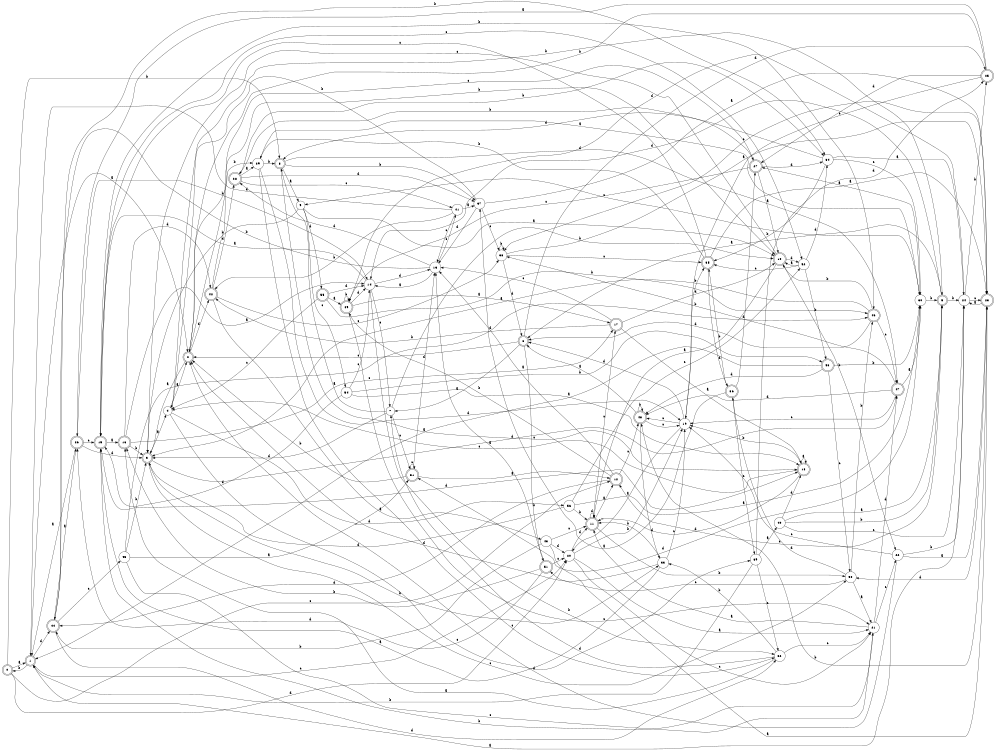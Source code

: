 digraph n46_9 {
__start0 [label="" shape="none"];

rankdir=LR;
size="8,5";

s0 [style="rounded,filled", color="black", fillcolor="white" shape="doublecircle", label="0"];
s1 [style="rounded,filled", color="black", fillcolor="white" shape="doublecircle", label="1"];
s2 [style="rounded,filled", color="black", fillcolor="white" shape="doublecircle", label="2"];
s3 [style="rounded,filled", color="black", fillcolor="white" shape="doublecircle", label="3"];
s4 [style="filled", color="black", fillcolor="white" shape="circle", label="4"];
s5 [style="rounded,filled", color="black", fillcolor="white" shape="doublecircle", label="5"];
s6 [style="rounded,filled", color="black", fillcolor="white" shape="doublecircle", label="6"];
s7 [style="filled", color="black", fillcolor="white" shape="circle", label="7"];
s8 [style="rounded,filled", color="black", fillcolor="white" shape="doublecircle", label="8"];
s9 [style="filled", color="black", fillcolor="white" shape="circle", label="9"];
s10 [style="rounded,filled", color="black", fillcolor="white" shape="doublecircle", label="10"];
s11 [style="rounded,filled", color="black", fillcolor="white" shape="doublecircle", label="11"];
s12 [style="rounded,filled", color="black", fillcolor="white" shape="doublecircle", label="12"];
s13 [style="filled", color="black", fillcolor="white" shape="circle", label="13"];
s14 [style="filled", color="black", fillcolor="white" shape="circle", label="14"];
s15 [style="rounded,filled", color="black", fillcolor="white" shape="doublecircle", label="15"];
s16 [style="rounded,filled", color="black", fillcolor="white" shape="doublecircle", label="16"];
s17 [style="rounded,filled", color="black", fillcolor="white" shape="doublecircle", label="17"];
s18 [style="rounded,filled", color="black", fillcolor="white" shape="doublecircle", label="18"];
s19 [style="filled", color="black", fillcolor="white" shape="circle", label="19"];
s20 [style="filled", color="black", fillcolor="white" shape="circle", label="20"];
s21 [style="filled", color="black", fillcolor="white" shape="circle", label="21"];
s22 [style="filled", color="black", fillcolor="white" shape="circle", label="22"];
s23 [style="rounded,filled", color="black", fillcolor="white" shape="doublecircle", label="23"];
s24 [style="filled", color="black", fillcolor="white" shape="circle", label="24"];
s25 [style="rounded,filled", color="black", fillcolor="white" shape="doublecircle", label="25"];
s26 [style="rounded,filled", color="black", fillcolor="white" shape="doublecircle", label="26"];
s27 [style="rounded,filled", color="black", fillcolor="white" shape="doublecircle", label="27"];
s28 [style="rounded,filled", color="black", fillcolor="white" shape="doublecircle", label="28"];
s29 [style="filled", color="black", fillcolor="white" shape="circle", label="29"];
s30 [style="filled", color="black", fillcolor="white" shape="circle", label="30"];
s31 [style="rounded,filled", color="black", fillcolor="white" shape="doublecircle", label="31"];
s32 [style="filled", color="black", fillcolor="white" shape="circle", label="32"];
s33 [style="filled", color="black", fillcolor="white" shape="circle", label="33"];
s34 [style="filled", color="black", fillcolor="white" shape="circle", label="34"];
s35 [style="rounded,filled", color="black", fillcolor="white" shape="doublecircle", label="35"];
s36 [style="rounded,filled", color="black", fillcolor="white" shape="doublecircle", label="36"];
s37 [style="filled", color="black", fillcolor="white" shape="circle", label="37"];
s38 [style="filled", color="black", fillcolor="white" shape="circle", label="38"];
s39 [style="filled", color="black", fillcolor="white" shape="circle", label="39"];
s40 [style="filled", color="black", fillcolor="white" shape="circle", label="40"];
s41 [style="filled", color="black", fillcolor="white" shape="circle", label="41"];
s42 [style="rounded,filled", color="black", fillcolor="white" shape="doublecircle", label="42"];
s43 [style="filled", color="black", fillcolor="white" shape="circle", label="43"];
s44 [style="rounded,filled", color="black", fillcolor="white" shape="doublecircle", label="44"];
s45 [style="filled", color="black", fillcolor="white" shape="circle", label="45"];
s46 [style="rounded,filled", color="black", fillcolor="white" shape="doublecircle", label="46"];
s47 [style="rounded,filled", color="black", fillcolor="white" shape="doublecircle", label="47"];
s48 [style="rounded,filled", color="black", fillcolor="white" shape="doublecircle", label="48"];
s49 [style="rounded,filled", color="black", fillcolor="white" shape="doublecircle", label="49"];
s50 [style="filled", color="black", fillcolor="white" shape="circle", label="50"];
s51 [style="rounded,filled", color="black", fillcolor="white" shape="doublecircle", label="51"];
s52 [style="filled", color="black", fillcolor="white" shape="circle", label="52"];
s53 [style="rounded,filled", color="black", fillcolor="white" shape="doublecircle", label="53"];
s54 [style="filled", color="black", fillcolor="white" shape="circle", label="54"];
s55 [style="rounded,filled", color="black", fillcolor="white" shape="doublecircle", label="55"];
s56 [style="filled", color="black", fillcolor="white" shape="circle", label="56"];
s0 -> s1 [label="a"];
s0 -> s8 [label="b"];
s0 -> s12 [label="c"];
s0 -> s20 [label="d"];
s1 -> s2 [label="a"];
s1 -> s0 [label="b"];
s1 -> s20 [label="c"];
s1 -> s44 [label="d"];
s2 -> s3 [label="a"];
s2 -> s10 [label="b"];
s2 -> s27 [label="c"];
s2 -> s42 [label="d"];
s3 -> s4 [label="a"];
s3 -> s33 [label="b"];
s3 -> s50 [label="c"];
s3 -> s47 [label="d"];
s4 -> s2 [label="a"];
s4 -> s5 [label="b"];
s4 -> s39 [label="c"];
s4 -> s56 [label="d"];
s5 -> s6 [label="a"];
s5 -> s24 [label="b"];
s5 -> s12 [label="c"];
s5 -> s14 [label="d"];
s6 -> s7 [label="a"];
s6 -> s51 [label="b"];
s6 -> s2 [label="c"];
s6 -> s25 [label="d"];
s7 -> s8 [label="a"];
s7 -> s10 [label="b"];
s7 -> s31 [label="c"];
s7 -> s3 [label="d"];
s8 -> s9 [label="a"];
s8 -> s37 [label="b"];
s8 -> s18 [label="c"];
s8 -> s47 [label="d"];
s9 -> s10 [label="a"];
s9 -> s3 [label="b"];
s9 -> s54 [label="c"];
s9 -> s55 [label="d"];
s10 -> s11 [label="a"];
s10 -> s22 [label="b"];
s10 -> s3 [label="c"];
s10 -> s52 [label="d"];
s11 -> s12 [label="a"];
s11 -> s50 [label="b"];
s11 -> s17 [label="c"];
s11 -> s11 [label="d"];
s12 -> s13 [label="a"];
s12 -> s49 [label="b"];
s12 -> s48 [label="c"];
s12 -> s44 [label="d"];
s13 -> s14 [label="a"];
s13 -> s44 [label="b"];
s13 -> s41 [label="c"];
s13 -> s28 [label="d"];
s14 -> s15 [label="a"];
s14 -> s32 [label="b"];
s14 -> s7 [label="c"];
s14 -> s13 [label="d"];
s15 -> s16 [label="a"];
s15 -> s46 [label="b"];
s15 -> s52 [label="c"];
s15 -> s18 [label="d"];
s16 -> s14 [label="a"];
s16 -> s3 [label="b"];
s16 -> s17 [label="c"];
s16 -> s42 [label="d"];
s17 -> s18 [label="a"];
s17 -> s42 [label="b"];
s17 -> s13 [label="c"];
s17 -> s10 [label="d"];
s18 -> s18 [label="a"];
s18 -> s19 [label="b"];
s18 -> s4 [label="c"];
s18 -> s11 [label="d"];
s19 -> s20 [label="a"];
s19 -> s35 [label="b"];
s19 -> s48 [label="c"];
s19 -> s6 [label="d"];
s20 -> s21 [label="a"];
s20 -> s19 [label="b"];
s20 -> s21 [label="c"];
s20 -> s11 [label="d"];
s21 -> s11 [label="a"];
s21 -> s15 [label="b"];
s21 -> s22 [label="c"];
s21 -> s47 [label="d"];
s22 -> s23 [label="a"];
s22 -> s24 [label="b"];
s22 -> s19 [label="c"];
s22 -> s2 [label="d"];
s23 -> s24 [label="a"];
s23 -> s48 [label="b"];
s23 -> s38 [label="c"];
s23 -> s50 [label="d"];
s24 -> s1 [label="a"];
s24 -> s25 [label="b"];
s24 -> s23 [label="c"];
s24 -> s49 [label="d"];
s25 -> s26 [label="a"];
s25 -> s2 [label="b"];
s25 -> s19 [label="c"];
s25 -> s27 [label="d"];
s26 -> s1 [label="a"];
s26 -> s14 [label="b"];
s26 -> s15 [label="c"];
s26 -> s3 [label="d"];
s27 -> s10 [label="a"];
s27 -> s28 [label="b"];
s27 -> s49 [label="c"];
s27 -> s34 [label="d"];
s28 -> s29 [label="a"];
s28 -> s34 [label="b"];
s28 -> s41 [label="c"];
s28 -> s37 [label="d"];
s29 -> s30 [label="a"];
s29 -> s8 [label="b"];
s29 -> s32 [label="c"];
s29 -> s19 [label="d"];
s30 -> s27 [label="a"];
s30 -> s5 [label="b"];
s30 -> s9 [label="c"];
s30 -> s31 [label="d"];
s31 -> s12 [label="a"];
s31 -> s2 [label="b"];
s31 -> s31 [label="c"];
s31 -> s13 [label="d"];
s32 -> s16 [label="a"];
s32 -> s33 [label="b"];
s32 -> s21 [label="c"];
s32 -> s7 [label="d"];
s33 -> s15 [label="a"];
s33 -> s11 [label="b"];
s33 -> s19 [label="c"];
s33 -> s2 [label="d"];
s34 -> s24 [label="a"];
s34 -> s35 [label="b"];
s34 -> s30 [label="c"];
s34 -> s8 [label="d"];
s35 -> s23 [label="a"];
s35 -> s29 [label="b"];
s35 -> s15 [label="c"];
s35 -> s36 [label="d"];
s36 -> s37 [label="a"];
s36 -> s35 [label="b"];
s36 -> s39 [label="c"];
s36 -> s27 [label="d"];
s37 -> s23 [label="a"];
s37 -> s4 [label="b"];
s37 -> s38 [label="c"];
s37 -> s13 [label="d"];
s38 -> s23 [label="a"];
s38 -> s38 [label="b"];
s38 -> s35 [label="c"];
s38 -> s6 [label="d"];
s39 -> s40 [label="a"];
s39 -> s1 [label="b"];
s39 -> s32 [label="c"];
s39 -> s25 [label="d"];
s40 -> s5 [label="a"];
s40 -> s5 [label="b"];
s40 -> s24 [label="c"];
s40 -> s18 [label="d"];
s41 -> s37 [label="a"];
s41 -> s42 [label="b"];
s41 -> s13 [label="c"];
s41 -> s1 [label="d"];
s42 -> s43 [label="a"];
s42 -> s29 [label="b"];
s42 -> s38 [label="c"];
s42 -> s28 [label="d"];
s43 -> s23 [label="a"];
s43 -> s44 [label="b"];
s43 -> s11 [label="c"];
s43 -> s20 [label="d"];
s44 -> s26 [label="a"];
s44 -> s34 [label="b"];
s44 -> s45 [label="c"];
s44 -> s32 [label="d"];
s45 -> s31 [label="a"];
s45 -> s3 [label="b"];
s45 -> s21 [label="c"];
s45 -> s46 [label="d"];
s46 -> s3 [label="a"];
s46 -> s10 [label="b"];
s46 -> s47 [label="c"];
s46 -> s6 [label="d"];
s47 -> s30 [label="a"];
s47 -> s38 [label="b"];
s47 -> s19 [label="c"];
s47 -> s48 [label="d"];
s48 -> s6 [label="a"];
s48 -> s48 [label="b"];
s48 -> s19 [label="c"];
s48 -> s33 [label="d"];
s49 -> s17 [label="a"];
s49 -> s49 [label="b"];
s49 -> s21 [label="c"];
s49 -> s14 [label="d"];
s50 -> s21 [label="a"];
s50 -> s46 [label="b"];
s50 -> s51 [label="c"];
s50 -> s36 [label="d"];
s51 -> s13 [label="a"];
s51 -> s16 [label="b"];
s51 -> s20 [label="c"];
s51 -> s26 [label="d"];
s52 -> s10 [label="a"];
s52 -> s53 [label="b"];
s52 -> s35 [label="c"];
s52 -> s34 [label="d"];
s53 -> s1 [label="a"];
s53 -> s30 [label="b"];
s53 -> s50 [label="c"];
s53 -> s48 [label="d"];
s54 -> s18 [label="a"];
s54 -> s53 [label="b"];
s54 -> s14 [label="c"];
s54 -> s15 [label="d"];
s55 -> s49 [label="a"];
s55 -> s46 [label="b"];
s55 -> s4 [label="c"];
s55 -> s14 [label="d"];
s56 -> s30 [label="a"];
s56 -> s11 [label="b"];
s56 -> s52 [label="c"];
s56 -> s3 [label="d"];

}